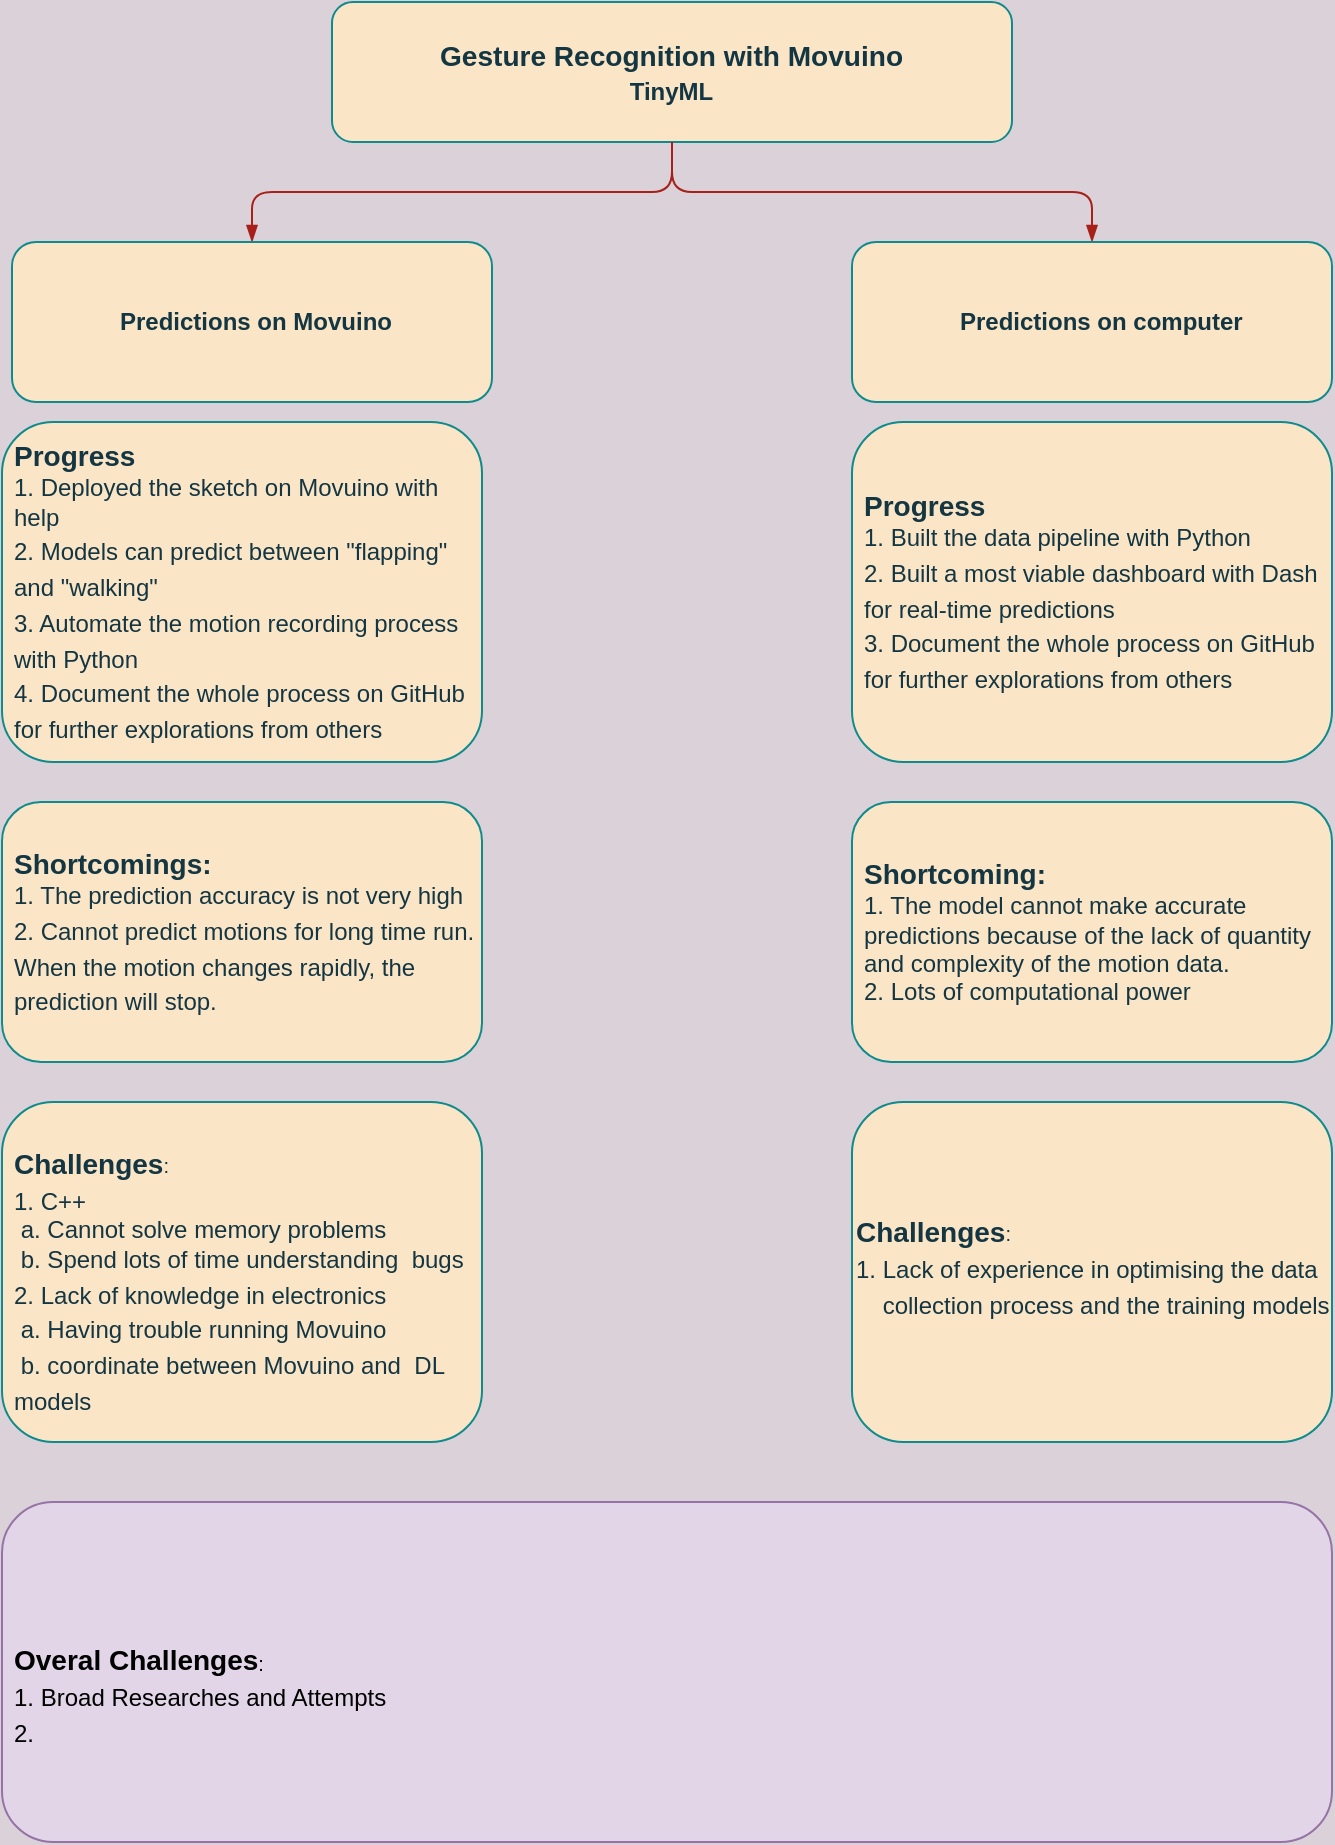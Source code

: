 <mxfile version="14.7.8" type="github">
  <diagram id="prtHgNgQTEPvFCAcTncT" name="Page-1">
    <mxGraphModel dx="1792" dy="512" grid="1" gridSize="10" guides="1" tooltips="1" connect="1" arrows="1" fold="1" page="1" pageScale="1" pageWidth="827" pageHeight="1169" background="#DAD2D8" math="0" shadow="0">
      <root>
        <mxCell id="0" />
        <mxCell id="1" parent="0" />
        <UserObject label="&lt;h3&gt;Gesture Recognition with Movuino&lt;br&gt;&lt;div style=&quot;text-align: center&quot;&gt;&lt;span style=&quot;font-size: 12px&quot;&gt;TinyML&lt;/span&gt;&lt;/div&gt;&lt;/h3&gt;" name="Tessa Miller" position="CFO" location="Office 1" email="me@example.com" placeholders="1" id="WhTT48HInwpxBMo1IxZA-3">
          <mxCell style="label;whiteSpace=wrap;html=1;glass=0;treeMoving=1;treeFolding=1;fillColor=#FAE5C7;strokeColor=#0F8B8D;fontColor=#143642;align=left;" vertex="1" parent="1">
            <mxGeometry x="-330" y="110" width="340" height="70" as="geometry" />
          </mxCell>
        </UserObject>
        <mxCell id="WhTT48HInwpxBMo1IxZA-4" value="" style="endArrow=blockThin;endFill=1;fontSize=11;edgeStyle=elbowEdgeStyle;elbow=vertical;strokeColor=#A8201A;fontColor=#143642;labelBackgroundColor=#DAD2D8;" edge="1" parent="1" source="WhTT48HInwpxBMo1IxZA-3" target="WhTT48HInwpxBMo1IxZA-5">
          <mxGeometry relative="1" as="geometry" />
        </mxCell>
        <UserObject label="%name%&lt;br&gt;" name="Predictions on Movuino" placeholders="1" id="WhTT48HInwpxBMo1IxZA-5">
          <mxCell style="label;whiteSpace=wrap;html=1;glass=0;treeFolding=1;treeMoving=1;fillColor=#FAE5C7;strokeColor=#0F8B8D;fontColor=#143642;" vertex="1" parent="1">
            <mxGeometry x="-490" y="230" width="240" height="80" as="geometry" />
          </mxCell>
        </UserObject>
        <mxCell id="WhTT48HInwpxBMo1IxZA-6" value="" style="endArrow=blockThin;endFill=1;fontSize=11;edgeStyle=elbowEdgeStyle;elbow=vertical;strokeColor=#A8201A;fontColor=#143642;labelBackgroundColor=#DAD2D8;" edge="1" parent="1" source="WhTT48HInwpxBMo1IxZA-3" target="WhTT48HInwpxBMo1IxZA-7">
          <mxGeometry relative="1" as="geometry" />
        </mxCell>
        <UserObject label="%name%&lt;br&gt;" name="Predictions on computer" placeholders="1" id="WhTT48HInwpxBMo1IxZA-7">
          <mxCell style="label;whiteSpace=wrap;html=1;glass=0;treeFolding=1;treeMoving=1;fillColor=#FAE5C7;strokeColor=#0F8B8D;fontColor=#143642;" vertex="1" parent="1">
            <mxGeometry x="-70" y="230" width="240" height="80" as="geometry" />
          </mxCell>
        </UserObject>
        <object label="&lt;div&gt;&lt;sub&gt;&lt;b&gt;&lt;font style=&quot;font-size: 14px&quot;&gt;&lt;br&gt;&lt;/font&gt;&lt;/b&gt;&lt;/sub&gt;&lt;/div&gt;&lt;div&gt;&lt;sub&gt;&lt;b&gt;&lt;font style=&quot;font-size: 14px&quot;&gt;&lt;br&gt;&lt;/font&gt;&lt;/b&gt;&lt;/sub&gt;&lt;/div&gt;&lt;div&gt;&lt;sub&gt;&lt;b&gt;&lt;font style=&quot;font-size: 14px&quot;&gt;Challenges&lt;/font&gt;&lt;/b&gt;:&lt;/sub&gt;&lt;/div&gt;&lt;div&gt;&lt;span&gt;&lt;sub&gt;&lt;font style=&quot;font-size: 12px&quot;&gt;1. C++&lt;/font&gt;&lt;/sub&gt;&lt;/span&gt;&lt;/div&gt;&lt;div&gt;&lt;div&gt;&lt;span&gt;	&lt;/span&gt;&lt;span style=&quot;white-space: pre&quot;&gt;	&lt;/span&gt;a. Cannot solve memory problems&lt;br&gt;&lt;/div&gt;&lt;div&gt;&lt;span&gt;	&lt;/span&gt;&lt;span style=&quot;white-space: pre&quot;&gt;	&lt;/span&gt;b. Spend lots of time understanding &lt;span style=&quot;white-space: pre&quot;&gt;	&lt;/span&gt;bugs&lt;/div&gt;&lt;/div&gt;&lt;div&gt;&lt;span&gt;&lt;sub&gt;&lt;font style=&quot;font-size: 12px&quot;&gt;2. Lack of knowledge in electronics&lt;/font&gt;&lt;/sub&gt;&lt;/span&gt;&lt;/div&gt;&lt;div&gt;&lt;span&gt;&lt;sub&gt;&lt;font style=&quot;font-size: 12px&quot;&gt;&lt;span style=&quot;white-space: pre&quot;&gt;	&lt;/span&gt;a. Having trouble running Movuino&amp;nbsp;&lt;br&gt;&lt;/font&gt;&lt;/sub&gt;&lt;/span&gt;&lt;/div&gt;&lt;div&gt;&lt;span&gt;&lt;sub&gt;&lt;font style=&quot;font-size: 12px&quot;&gt;&lt;span style=&quot;white-space: pre&quot;&gt;	&lt;/span&gt;b. coordinate between Movuino and &lt;span style=&quot;white-space: pre&quot;&gt;	&lt;/span&gt;DL models&lt;br&gt;&lt;/font&gt;&lt;/sub&gt;&lt;/span&gt;&lt;/div&gt;&lt;div&gt;&lt;br&gt;&lt;/div&gt;&lt;div&gt;&lt;br&gt;&lt;/div&gt;" Challenges="Lack of knowledge in hardware" placeholders="1" Progress="" id="WhTT48HInwpxBMo1IxZA-8">
          <mxCell style="whiteSpace=wrap;html=1;align=left;spacingLeft=4;spacingRight=2;fillColor=#FAE5C7;strokeColor=#0F8B8D;fontColor=#143642;rounded=1;" vertex="1" parent="1">
            <mxGeometry x="-495" y="660" width="240" height="170" as="geometry" />
          </mxCell>
        </object>
        <object label="&lt;div&gt;&lt;sub&gt;&lt;b&gt;&lt;font style=&quot;font-size: 14px&quot;&gt;&lt;br&gt;&lt;/font&gt;&lt;/b&gt;&lt;/sub&gt;&lt;/div&gt;&lt;div&gt;&lt;sub&gt;&lt;b&gt;&lt;font style=&quot;font-size: 14px&quot;&gt;&lt;br&gt;&lt;/font&gt;&lt;/b&gt;&lt;/sub&gt;&lt;/div&gt;&lt;div&gt;&lt;sub&gt;&lt;b&gt;&lt;font style=&quot;font-size: 14px&quot;&gt;Challenges&lt;/font&gt;&lt;/b&gt;:&lt;/sub&gt;&lt;/div&gt;&lt;div&gt;&lt;span&gt;&lt;sub&gt;&lt;font&gt;&lt;span style=&quot;font-size: 12px&quot;&gt;1. Lack of experience in optimising&amp;nbsp;the data&amp;nbsp; &amp;nbsp; &amp;nbsp; collection process and the training models&lt;br&gt;&lt;/span&gt;&lt;/font&gt;&lt;/sub&gt;&lt;/span&gt;&lt;/div&gt;&lt;div&gt;&lt;br&gt;&lt;/div&gt;&lt;div&gt;&lt;br&gt;&lt;/div&gt;&lt;div&gt;&lt;br&gt;&lt;/div&gt;" Challenges="Lack of knowledge in hardware" placeholders="1" Progress="" id="WhTT48HInwpxBMo1IxZA-9">
          <mxCell style="whiteSpace=wrap;html=1;align=left;fillColor=#FAE5C7;strokeColor=#0F8B8D;fontColor=#143642;rounded=1;" vertex="1" parent="1">
            <mxGeometry x="-70" y="660" width="240" height="170" as="geometry" />
          </mxCell>
        </object>
        <object label="&lt;div&gt;&lt;span&gt;&lt;span style=&quot;font-size: 14px&quot;&gt;&lt;b&gt;Shortcomings:&lt;/b&gt;&lt;/span&gt;&lt;/span&gt;&lt;/div&gt;&lt;div&gt;&lt;span&gt;1. The prediction accuracy is not very high&amp;nbsp;&lt;/span&gt;&lt;br&gt;&lt;/div&gt;&lt;div&gt;&lt;span&gt;&lt;sub&gt;&lt;font style=&quot;font-size: 12px&quot;&gt;2. Cannot predict motions for long time run. When the motion changes rapidly, the prediction will stop.&amp;nbsp;&lt;/font&gt;&lt;/sub&gt;&lt;/span&gt;&lt;/div&gt;" Challenges="Lack of knowledge in hardware" placeholders="1" Progress="" id="WhTT48HInwpxBMo1IxZA-10">
          <mxCell style="whiteSpace=wrap;html=1;align=left;spacingLeft=4;spacingRight=2;fillColor=#FAE5C7;strokeColor=#0F8B8D;fontColor=#143642;rounded=1;" vertex="1" parent="1">
            <mxGeometry x="-495" y="510" width="240" height="130" as="geometry" />
          </mxCell>
        </object>
        <object label="&lt;div&gt;&lt;span&gt;&lt;span style=&quot;font-size: 14px&quot;&gt;&lt;b&gt;Progress&lt;/b&gt;&lt;/span&gt;&lt;/span&gt;&lt;/div&gt;&lt;div&gt;&lt;span&gt;1. Deployed the sketch on Movuino with help&amp;nbsp;&lt;/span&gt;&lt;br&gt;&lt;/div&gt;&lt;div&gt;&lt;span&gt;&lt;sub&gt;&lt;font style=&quot;font-size: 12px&quot;&gt;2. Models can predict between &quot;flapping&quot; and &quot;walking&quot;&lt;/font&gt;&lt;/sub&gt;&lt;/span&gt;&lt;/div&gt;&lt;div&gt;&lt;span&gt;&lt;sub&gt;&lt;font style=&quot;font-size: 12px&quot;&gt;3. Automate the motion recording process with Python&amp;nbsp;&lt;/font&gt;&lt;/sub&gt;&lt;/span&gt;&lt;/div&gt;&lt;div&gt;&lt;span&gt;&lt;sub&gt;&lt;font style=&quot;font-size: 12px&quot;&gt;4. Document the whole process on GitHub for further explorations from others&lt;/font&gt;&lt;/sub&gt;&lt;/span&gt;&lt;/div&gt;" Challenges="Lack of knowledge in hardware" placeholders="1" Progress="" id="WhTT48HInwpxBMo1IxZA-11">
          <mxCell style="whiteSpace=wrap;html=1;align=left;spacingLeft=4;spacingRight=2;fillColor=#FAE5C7;strokeColor=#0F8B8D;fontColor=#143642;rounded=1;" vertex="1" parent="1">
            <mxGeometry x="-495" y="320" width="240" height="170" as="geometry" />
          </mxCell>
        </object>
        <object label="&lt;div&gt;&lt;span&gt;&lt;span style=&quot;font-size: 14px&quot;&gt;&lt;b&gt;Progress&lt;/b&gt;&lt;/span&gt;&lt;/span&gt;&lt;/div&gt;&lt;div&gt;&lt;span&gt;1. Built the data pipeline with Python&amp;nbsp;&lt;/span&gt;&lt;br&gt;&lt;/div&gt;&lt;div&gt;&lt;span&gt;&lt;sub&gt;&lt;font style=&quot;font-size: 12px&quot;&gt;2. Built a most viable dashboard with Dash for real-time predictions&lt;/font&gt;&lt;/sub&gt;&lt;/span&gt;&lt;/div&gt;&lt;div&gt;&lt;span&gt;&lt;sub&gt;&lt;font style=&quot;font-size: 12px&quot;&gt;3. Document the whole process on GitHub for further explorations from others&lt;/font&gt;&lt;/sub&gt;&lt;/span&gt;&lt;/div&gt;" Challenges="Lack of knowledge in hardware" placeholders="1" Progress="" id="WhTT48HInwpxBMo1IxZA-12">
          <mxCell style="whiteSpace=wrap;html=1;align=left;spacingLeft=4;spacingRight=2;fillColor=#FAE5C7;strokeColor=#0F8B8D;fontColor=#143642;rounded=1;" vertex="1" parent="1">
            <mxGeometry x="-70" y="320" width="240" height="170" as="geometry" />
          </mxCell>
        </object>
        <object label="&lt;div&gt;&lt;span&gt;&lt;span style=&quot;font-size: 14px&quot;&gt;&lt;b&gt;Shortcoming:&lt;/b&gt;&lt;/span&gt;&lt;/span&gt;&lt;/div&gt;&lt;div&gt;&lt;span&gt;1. The model cannot make accurate predictions because of the lack of quantity and complexity of the motion data.&amp;nbsp;&amp;nbsp;&lt;/span&gt;&lt;/div&gt;&lt;div&gt;&lt;span&gt;2. Lots of computational power&lt;/span&gt;&lt;/div&gt;" Challenges="Lack of knowledge in hardware" placeholders="1" Progress="" id="WhTT48HInwpxBMo1IxZA-13">
          <mxCell style="whiteSpace=wrap;html=1;align=left;spacingLeft=4;spacingRight=2;fillColor=#FAE5C7;strokeColor=#0F8B8D;fontColor=#143642;rounded=1;" vertex="1" parent="1">
            <mxGeometry x="-70" y="510" width="240" height="130" as="geometry" />
          </mxCell>
        </object>
        <object label="&lt;div&gt;&lt;sub&gt;&lt;b&gt;&lt;font style=&quot;font-size: 14px&quot;&gt;&lt;br&gt;&lt;/font&gt;&lt;/b&gt;&lt;/sub&gt;&lt;/div&gt;&lt;div&gt;&lt;sub&gt;&lt;b&gt;&lt;font style=&quot;font-size: 14px&quot;&gt;&lt;br&gt;&lt;/font&gt;&lt;/b&gt;&lt;/sub&gt;&lt;/div&gt;&lt;div&gt;&lt;sub&gt;&lt;b&gt;&lt;font style=&quot;font-size: 14px&quot;&gt;Overal Challenges&lt;/font&gt;&lt;/b&gt;:&lt;/sub&gt;&lt;/div&gt;&lt;div&gt;&lt;span&gt;&lt;sub&gt;&lt;font style=&quot;font-size: 12px&quot;&gt;1. Broad Researches and Attempts&lt;br&gt;2.&amp;nbsp;&lt;/font&gt;&lt;/sub&gt;&lt;/span&gt;&lt;/div&gt;&lt;div&gt;&lt;br&gt;&lt;/div&gt;" Challenges="Lack of knowledge in hardware" placeholders="1" Progress="" id="WhTT48HInwpxBMo1IxZA-14">
          <mxCell style="whiteSpace=wrap;html=1;align=left;spacingLeft=4;spacingRight=2;fillColor=#e1d5e7;strokeColor=#9673a6;rounded=1;" vertex="1" parent="1">
            <mxGeometry x="-495" y="860" width="665" height="170" as="geometry" />
          </mxCell>
        </object>
      </root>
    </mxGraphModel>
  </diagram>
</mxfile>
